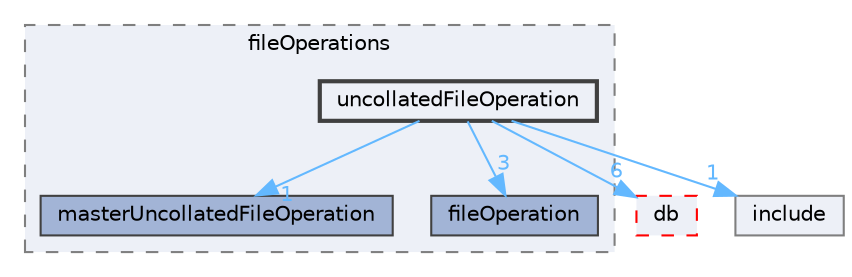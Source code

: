 digraph "src/OpenFOAM/global/fileOperations/uncollatedFileOperation"
{
 // LATEX_PDF_SIZE
  bgcolor="transparent";
  edge [fontname=Helvetica,fontsize=10,labelfontname=Helvetica,labelfontsize=10];
  node [fontname=Helvetica,fontsize=10,shape=box,height=0.2,width=0.4];
  compound=true
  subgraph clusterdir_dfe0dd853c2607dc9337b9936f8a32b0 {
    graph [ bgcolor="#edf0f7", pencolor="grey50", label="fileOperations", fontname=Helvetica,fontsize=10 style="filled,dashed", URL="dir_dfe0dd853c2607dc9337b9936f8a32b0.html",tooltip=""]
  dir_05402fc3129396956db6a925e0baa955 [label="masterUncollatedFileOperation", fillcolor="#a2b4d6", color="grey25", style="filled", URL="dir_05402fc3129396956db6a925e0baa955.html",tooltip=""];
  dir_e44a89c3d392fd15d8f270815456de0f [label="fileOperation", fillcolor="#a2b4d6", color="grey25", style="filled", URL="dir_e44a89c3d392fd15d8f270815456de0f.html",tooltip=""];
  dir_5b44a5d477551c27a3d61d7ba5fa6bbb [label="uncollatedFileOperation", fillcolor="#edf0f7", color="grey25", style="filled,bold", URL="dir_5b44a5d477551c27a3d61d7ba5fa6bbb.html",tooltip=""];
  }
  dir_63c634f7a7cfd679ac26c67fb30fc32f [label="db", fillcolor="#edf0f7", color="red", style="filled,dashed", URL="dir_63c634f7a7cfd679ac26c67fb30fc32f.html",tooltip=""];
  dir_e954e9f5966bc1c681a414ec8bd0ee15 [label="include", fillcolor="#edf0f7", color="grey50", style="filled", URL="dir_e954e9f5966bc1c681a414ec8bd0ee15.html",tooltip=""];
  dir_5b44a5d477551c27a3d61d7ba5fa6bbb->dir_05402fc3129396956db6a925e0baa955 [headlabel="1", labeldistance=1.5 headhref="dir_004190_002328.html" href="dir_004190_002328.html" color="steelblue1" fontcolor="steelblue1"];
  dir_5b44a5d477551c27a3d61d7ba5fa6bbb->dir_63c634f7a7cfd679ac26c67fb30fc32f [headlabel="6", labeldistance=1.5 headhref="dir_004190_000817.html" href="dir_004190_000817.html" color="steelblue1" fontcolor="steelblue1"];
  dir_5b44a5d477551c27a3d61d7ba5fa6bbb->dir_e44a89c3d392fd15d8f270815456de0f [headlabel="3", labeldistance=1.5 headhref="dir_004190_001356.html" href="dir_004190_001356.html" color="steelblue1" fontcolor="steelblue1"];
  dir_5b44a5d477551c27a3d61d7ba5fa6bbb->dir_e954e9f5966bc1c681a414ec8bd0ee15 [headlabel="1", labeldistance=1.5 headhref="dir_004190_001804.html" href="dir_004190_001804.html" color="steelblue1" fontcolor="steelblue1"];
}
